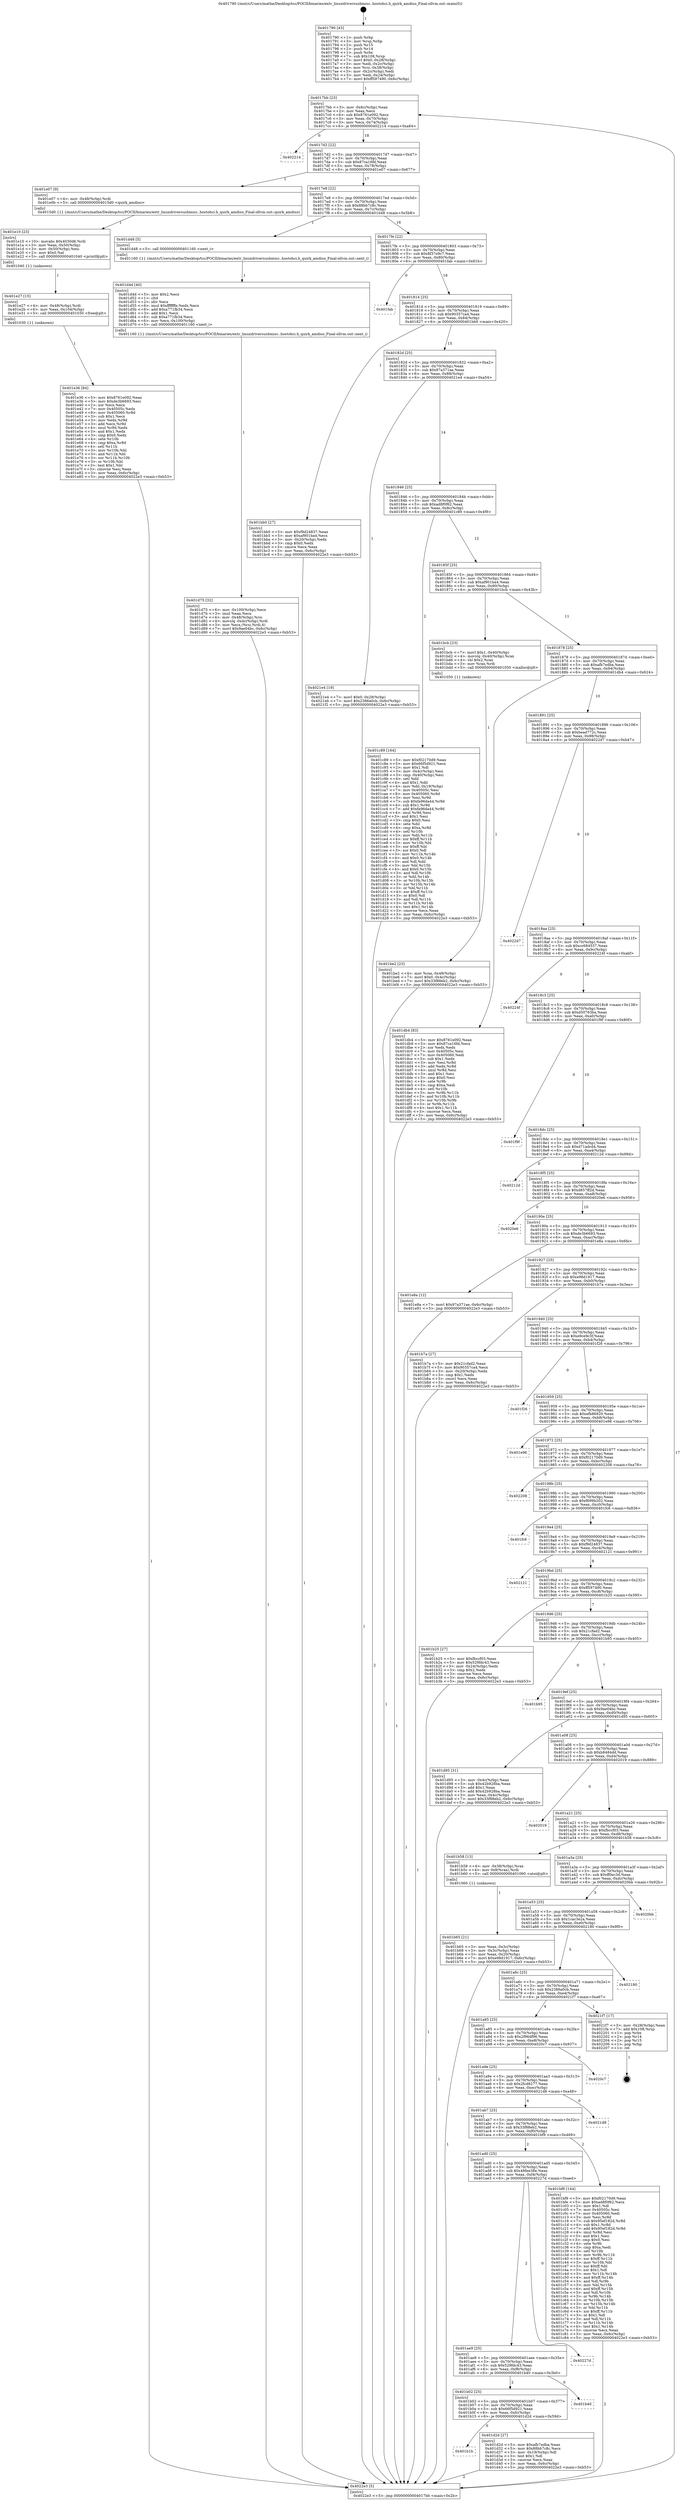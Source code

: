 digraph "0x401790" {
  label = "0x401790 (/mnt/c/Users/mathe/Desktop/tcc/POCII/binaries/extr_linuxdriversusbmisc..hostohci.h_quirk_amdiso_Final-ollvm.out::main(0))"
  labelloc = "t"
  node[shape=record]

  Entry [label="",width=0.3,height=0.3,shape=circle,fillcolor=black,style=filled]
  "0x4017bb" [label="{
     0x4017bb [23]\l
     | [instrs]\l
     &nbsp;&nbsp;0x4017bb \<+3\>: mov -0x6c(%rbp),%eax\l
     &nbsp;&nbsp;0x4017be \<+2\>: mov %eax,%ecx\l
     &nbsp;&nbsp;0x4017c0 \<+6\>: sub $0x8761e092,%ecx\l
     &nbsp;&nbsp;0x4017c6 \<+3\>: mov %eax,-0x70(%rbp)\l
     &nbsp;&nbsp;0x4017c9 \<+3\>: mov %ecx,-0x74(%rbp)\l
     &nbsp;&nbsp;0x4017cc \<+6\>: je 0000000000402214 \<main+0xa84\>\l
  }"]
  "0x402214" [label="{
     0x402214\l
  }", style=dashed]
  "0x4017d2" [label="{
     0x4017d2 [22]\l
     | [instrs]\l
     &nbsp;&nbsp;0x4017d2 \<+5\>: jmp 00000000004017d7 \<main+0x47\>\l
     &nbsp;&nbsp;0x4017d7 \<+3\>: mov -0x70(%rbp),%eax\l
     &nbsp;&nbsp;0x4017da \<+5\>: sub $0x87ca16fd,%eax\l
     &nbsp;&nbsp;0x4017df \<+3\>: mov %eax,-0x78(%rbp)\l
     &nbsp;&nbsp;0x4017e2 \<+6\>: je 0000000000401e07 \<main+0x677\>\l
  }"]
  Exit [label="",width=0.3,height=0.3,shape=circle,fillcolor=black,style=filled,peripheries=2]
  "0x401e07" [label="{
     0x401e07 [9]\l
     | [instrs]\l
     &nbsp;&nbsp;0x401e07 \<+4\>: mov -0x48(%rbp),%rdi\l
     &nbsp;&nbsp;0x401e0b \<+5\>: call 00000000004015d0 \<quirk_amdiso\>\l
     | [calls]\l
     &nbsp;&nbsp;0x4015d0 \{1\} (/mnt/c/Users/mathe/Desktop/tcc/POCII/binaries/extr_linuxdriversusbmisc..hostohci.h_quirk_amdiso_Final-ollvm.out::quirk_amdiso)\l
  }"]
  "0x4017e8" [label="{
     0x4017e8 [22]\l
     | [instrs]\l
     &nbsp;&nbsp;0x4017e8 \<+5\>: jmp 00000000004017ed \<main+0x5d\>\l
     &nbsp;&nbsp;0x4017ed \<+3\>: mov -0x70(%rbp),%eax\l
     &nbsp;&nbsp;0x4017f0 \<+5\>: sub $0x88bb7c8c,%eax\l
     &nbsp;&nbsp;0x4017f5 \<+3\>: mov %eax,-0x7c(%rbp)\l
     &nbsp;&nbsp;0x4017f8 \<+6\>: je 0000000000401d48 \<main+0x5b8\>\l
  }"]
  "0x401e36" [label="{
     0x401e36 [84]\l
     | [instrs]\l
     &nbsp;&nbsp;0x401e36 \<+5\>: mov $0x8761e092,%eax\l
     &nbsp;&nbsp;0x401e3b \<+5\>: mov $0xde3b6693,%esi\l
     &nbsp;&nbsp;0x401e40 \<+2\>: xor %ecx,%ecx\l
     &nbsp;&nbsp;0x401e42 \<+7\>: mov 0x40505c,%edx\l
     &nbsp;&nbsp;0x401e49 \<+8\>: mov 0x405060,%r8d\l
     &nbsp;&nbsp;0x401e51 \<+3\>: sub $0x1,%ecx\l
     &nbsp;&nbsp;0x401e54 \<+3\>: mov %edx,%r9d\l
     &nbsp;&nbsp;0x401e57 \<+3\>: add %ecx,%r9d\l
     &nbsp;&nbsp;0x401e5a \<+4\>: imul %r9d,%edx\l
     &nbsp;&nbsp;0x401e5e \<+3\>: and $0x1,%edx\l
     &nbsp;&nbsp;0x401e61 \<+3\>: cmp $0x0,%edx\l
     &nbsp;&nbsp;0x401e64 \<+4\>: sete %r10b\l
     &nbsp;&nbsp;0x401e68 \<+4\>: cmp $0xa,%r8d\l
     &nbsp;&nbsp;0x401e6c \<+4\>: setl %r11b\l
     &nbsp;&nbsp;0x401e70 \<+3\>: mov %r10b,%bl\l
     &nbsp;&nbsp;0x401e73 \<+3\>: and %r11b,%bl\l
     &nbsp;&nbsp;0x401e76 \<+3\>: xor %r11b,%r10b\l
     &nbsp;&nbsp;0x401e79 \<+3\>: or %r10b,%bl\l
     &nbsp;&nbsp;0x401e7c \<+3\>: test $0x1,%bl\l
     &nbsp;&nbsp;0x401e7f \<+3\>: cmovne %esi,%eax\l
     &nbsp;&nbsp;0x401e82 \<+3\>: mov %eax,-0x6c(%rbp)\l
     &nbsp;&nbsp;0x401e85 \<+5\>: jmp 00000000004022e3 \<main+0xb53\>\l
  }"]
  "0x401d48" [label="{
     0x401d48 [5]\l
     | [instrs]\l
     &nbsp;&nbsp;0x401d48 \<+5\>: call 0000000000401160 \<next_i\>\l
     | [calls]\l
     &nbsp;&nbsp;0x401160 \{1\} (/mnt/c/Users/mathe/Desktop/tcc/POCII/binaries/extr_linuxdriversusbmisc..hostohci.h_quirk_amdiso_Final-ollvm.out::next_i)\l
  }"]
  "0x4017fe" [label="{
     0x4017fe [22]\l
     | [instrs]\l
     &nbsp;&nbsp;0x4017fe \<+5\>: jmp 0000000000401803 \<main+0x73\>\l
     &nbsp;&nbsp;0x401803 \<+3\>: mov -0x70(%rbp),%eax\l
     &nbsp;&nbsp;0x401806 \<+5\>: sub $0x8f37e9c7,%eax\l
     &nbsp;&nbsp;0x40180b \<+3\>: mov %eax,-0x80(%rbp)\l
     &nbsp;&nbsp;0x40180e \<+6\>: je 0000000000401fab \<main+0x81b\>\l
  }"]
  "0x401e27" [label="{
     0x401e27 [15]\l
     | [instrs]\l
     &nbsp;&nbsp;0x401e27 \<+4\>: mov -0x48(%rbp),%rdi\l
     &nbsp;&nbsp;0x401e2b \<+6\>: mov %eax,-0x104(%rbp)\l
     &nbsp;&nbsp;0x401e31 \<+5\>: call 0000000000401030 \<free@plt\>\l
     | [calls]\l
     &nbsp;&nbsp;0x401030 \{1\} (unknown)\l
  }"]
  "0x401fab" [label="{
     0x401fab\l
  }", style=dashed]
  "0x401814" [label="{
     0x401814 [25]\l
     | [instrs]\l
     &nbsp;&nbsp;0x401814 \<+5\>: jmp 0000000000401819 \<main+0x89\>\l
     &nbsp;&nbsp;0x401819 \<+3\>: mov -0x70(%rbp),%eax\l
     &nbsp;&nbsp;0x40181c \<+5\>: sub $0x90357ca4,%eax\l
     &nbsp;&nbsp;0x401821 \<+6\>: mov %eax,-0x84(%rbp)\l
     &nbsp;&nbsp;0x401827 \<+6\>: je 0000000000401bb0 \<main+0x420\>\l
  }"]
  "0x401e10" [label="{
     0x401e10 [23]\l
     | [instrs]\l
     &nbsp;&nbsp;0x401e10 \<+10\>: movabs $0x4030d6,%rdi\l
     &nbsp;&nbsp;0x401e1a \<+3\>: mov %eax,-0x50(%rbp)\l
     &nbsp;&nbsp;0x401e1d \<+3\>: mov -0x50(%rbp),%esi\l
     &nbsp;&nbsp;0x401e20 \<+2\>: mov $0x0,%al\l
     &nbsp;&nbsp;0x401e22 \<+5\>: call 0000000000401040 \<printf@plt\>\l
     | [calls]\l
     &nbsp;&nbsp;0x401040 \{1\} (unknown)\l
  }"]
  "0x401bb0" [label="{
     0x401bb0 [27]\l
     | [instrs]\l
     &nbsp;&nbsp;0x401bb0 \<+5\>: mov $0xf9d24837,%eax\l
     &nbsp;&nbsp;0x401bb5 \<+5\>: mov $0xaf901ba4,%ecx\l
     &nbsp;&nbsp;0x401bba \<+3\>: mov -0x20(%rbp),%edx\l
     &nbsp;&nbsp;0x401bbd \<+3\>: cmp $0x0,%edx\l
     &nbsp;&nbsp;0x401bc0 \<+3\>: cmove %ecx,%eax\l
     &nbsp;&nbsp;0x401bc3 \<+3\>: mov %eax,-0x6c(%rbp)\l
     &nbsp;&nbsp;0x401bc6 \<+5\>: jmp 00000000004022e3 \<main+0xb53\>\l
  }"]
  "0x40182d" [label="{
     0x40182d [25]\l
     | [instrs]\l
     &nbsp;&nbsp;0x40182d \<+5\>: jmp 0000000000401832 \<main+0xa2\>\l
     &nbsp;&nbsp;0x401832 \<+3\>: mov -0x70(%rbp),%eax\l
     &nbsp;&nbsp;0x401835 \<+5\>: sub $0x97a371ae,%eax\l
     &nbsp;&nbsp;0x40183a \<+6\>: mov %eax,-0x88(%rbp)\l
     &nbsp;&nbsp;0x401840 \<+6\>: je 00000000004021e4 \<main+0xa54\>\l
  }"]
  "0x401d75" [label="{
     0x401d75 [32]\l
     | [instrs]\l
     &nbsp;&nbsp;0x401d75 \<+6\>: mov -0x100(%rbp),%ecx\l
     &nbsp;&nbsp;0x401d7b \<+3\>: imul %eax,%ecx\l
     &nbsp;&nbsp;0x401d7e \<+4\>: mov -0x48(%rbp),%rsi\l
     &nbsp;&nbsp;0x401d82 \<+4\>: movslq -0x4c(%rbp),%rdi\l
     &nbsp;&nbsp;0x401d86 \<+3\>: mov %ecx,(%rsi,%rdi,4)\l
     &nbsp;&nbsp;0x401d89 \<+7\>: movl $0x9ae04bc,-0x6c(%rbp)\l
     &nbsp;&nbsp;0x401d90 \<+5\>: jmp 00000000004022e3 \<main+0xb53\>\l
  }"]
  "0x4021e4" [label="{
     0x4021e4 [19]\l
     | [instrs]\l
     &nbsp;&nbsp;0x4021e4 \<+7\>: movl $0x0,-0x28(%rbp)\l
     &nbsp;&nbsp;0x4021eb \<+7\>: movl $0x2386a0cb,-0x6c(%rbp)\l
     &nbsp;&nbsp;0x4021f2 \<+5\>: jmp 00000000004022e3 \<main+0xb53\>\l
  }"]
  "0x401846" [label="{
     0x401846 [25]\l
     | [instrs]\l
     &nbsp;&nbsp;0x401846 \<+5\>: jmp 000000000040184b \<main+0xbb\>\l
     &nbsp;&nbsp;0x40184b \<+3\>: mov -0x70(%rbp),%eax\l
     &nbsp;&nbsp;0x40184e \<+5\>: sub $0xad8f0f62,%eax\l
     &nbsp;&nbsp;0x401853 \<+6\>: mov %eax,-0x8c(%rbp)\l
     &nbsp;&nbsp;0x401859 \<+6\>: je 0000000000401c89 \<main+0x4f9\>\l
  }"]
  "0x401d4d" [label="{
     0x401d4d [40]\l
     | [instrs]\l
     &nbsp;&nbsp;0x401d4d \<+5\>: mov $0x2,%ecx\l
     &nbsp;&nbsp;0x401d52 \<+1\>: cltd\l
     &nbsp;&nbsp;0x401d53 \<+2\>: idiv %ecx\l
     &nbsp;&nbsp;0x401d55 \<+6\>: imul $0xfffffffe,%edx,%ecx\l
     &nbsp;&nbsp;0x401d5b \<+6\>: add $0xa771fb34,%ecx\l
     &nbsp;&nbsp;0x401d61 \<+3\>: add $0x1,%ecx\l
     &nbsp;&nbsp;0x401d64 \<+6\>: sub $0xa771fb34,%ecx\l
     &nbsp;&nbsp;0x401d6a \<+6\>: mov %ecx,-0x100(%rbp)\l
     &nbsp;&nbsp;0x401d70 \<+5\>: call 0000000000401160 \<next_i\>\l
     | [calls]\l
     &nbsp;&nbsp;0x401160 \{1\} (/mnt/c/Users/mathe/Desktop/tcc/POCII/binaries/extr_linuxdriversusbmisc..hostohci.h_quirk_amdiso_Final-ollvm.out::next_i)\l
  }"]
  "0x401c89" [label="{
     0x401c89 [164]\l
     | [instrs]\l
     &nbsp;&nbsp;0x401c89 \<+5\>: mov $0xf02170d9,%eax\l
     &nbsp;&nbsp;0x401c8e \<+5\>: mov $0x66f5d921,%ecx\l
     &nbsp;&nbsp;0x401c93 \<+2\>: mov $0x1,%dl\l
     &nbsp;&nbsp;0x401c95 \<+3\>: mov -0x4c(%rbp),%esi\l
     &nbsp;&nbsp;0x401c98 \<+3\>: cmp -0x40(%rbp),%esi\l
     &nbsp;&nbsp;0x401c9b \<+4\>: setl %dil\l
     &nbsp;&nbsp;0x401c9f \<+4\>: and $0x1,%dil\l
     &nbsp;&nbsp;0x401ca3 \<+4\>: mov %dil,-0x19(%rbp)\l
     &nbsp;&nbsp;0x401ca7 \<+7\>: mov 0x40505c,%esi\l
     &nbsp;&nbsp;0x401cae \<+8\>: mov 0x405060,%r8d\l
     &nbsp;&nbsp;0x401cb6 \<+3\>: mov %esi,%r9d\l
     &nbsp;&nbsp;0x401cb9 \<+7\>: sub $0xfa96da44,%r9d\l
     &nbsp;&nbsp;0x401cc0 \<+4\>: sub $0x1,%r9d\l
     &nbsp;&nbsp;0x401cc4 \<+7\>: add $0xfa96da44,%r9d\l
     &nbsp;&nbsp;0x401ccb \<+4\>: imul %r9d,%esi\l
     &nbsp;&nbsp;0x401ccf \<+3\>: and $0x1,%esi\l
     &nbsp;&nbsp;0x401cd2 \<+3\>: cmp $0x0,%esi\l
     &nbsp;&nbsp;0x401cd5 \<+4\>: sete %dil\l
     &nbsp;&nbsp;0x401cd9 \<+4\>: cmp $0xa,%r8d\l
     &nbsp;&nbsp;0x401cdd \<+4\>: setl %r10b\l
     &nbsp;&nbsp;0x401ce1 \<+3\>: mov %dil,%r11b\l
     &nbsp;&nbsp;0x401ce4 \<+4\>: xor $0xff,%r11b\l
     &nbsp;&nbsp;0x401ce8 \<+3\>: mov %r10b,%bl\l
     &nbsp;&nbsp;0x401ceb \<+3\>: xor $0xff,%bl\l
     &nbsp;&nbsp;0x401cee \<+3\>: xor $0x0,%dl\l
     &nbsp;&nbsp;0x401cf1 \<+3\>: mov %r11b,%r14b\l
     &nbsp;&nbsp;0x401cf4 \<+4\>: and $0x0,%r14b\l
     &nbsp;&nbsp;0x401cf8 \<+3\>: and %dl,%dil\l
     &nbsp;&nbsp;0x401cfb \<+3\>: mov %bl,%r15b\l
     &nbsp;&nbsp;0x401cfe \<+4\>: and $0x0,%r15b\l
     &nbsp;&nbsp;0x401d02 \<+3\>: and %dl,%r10b\l
     &nbsp;&nbsp;0x401d05 \<+3\>: or %dil,%r14b\l
     &nbsp;&nbsp;0x401d08 \<+3\>: or %r10b,%r15b\l
     &nbsp;&nbsp;0x401d0b \<+3\>: xor %r15b,%r14b\l
     &nbsp;&nbsp;0x401d0e \<+3\>: or %bl,%r11b\l
     &nbsp;&nbsp;0x401d11 \<+4\>: xor $0xff,%r11b\l
     &nbsp;&nbsp;0x401d15 \<+3\>: or $0x0,%dl\l
     &nbsp;&nbsp;0x401d18 \<+3\>: and %dl,%r11b\l
     &nbsp;&nbsp;0x401d1b \<+3\>: or %r11b,%r14b\l
     &nbsp;&nbsp;0x401d1e \<+4\>: test $0x1,%r14b\l
     &nbsp;&nbsp;0x401d22 \<+3\>: cmovne %ecx,%eax\l
     &nbsp;&nbsp;0x401d25 \<+3\>: mov %eax,-0x6c(%rbp)\l
     &nbsp;&nbsp;0x401d28 \<+5\>: jmp 00000000004022e3 \<main+0xb53\>\l
  }"]
  "0x40185f" [label="{
     0x40185f [25]\l
     | [instrs]\l
     &nbsp;&nbsp;0x40185f \<+5\>: jmp 0000000000401864 \<main+0xd4\>\l
     &nbsp;&nbsp;0x401864 \<+3\>: mov -0x70(%rbp),%eax\l
     &nbsp;&nbsp;0x401867 \<+5\>: sub $0xaf901ba4,%eax\l
     &nbsp;&nbsp;0x40186c \<+6\>: mov %eax,-0x90(%rbp)\l
     &nbsp;&nbsp;0x401872 \<+6\>: je 0000000000401bcb \<main+0x43b\>\l
  }"]
  "0x401b1b" [label="{
     0x401b1b\l
  }", style=dashed]
  "0x401bcb" [label="{
     0x401bcb [23]\l
     | [instrs]\l
     &nbsp;&nbsp;0x401bcb \<+7\>: movl $0x1,-0x40(%rbp)\l
     &nbsp;&nbsp;0x401bd2 \<+4\>: movslq -0x40(%rbp),%rax\l
     &nbsp;&nbsp;0x401bd6 \<+4\>: shl $0x2,%rax\l
     &nbsp;&nbsp;0x401bda \<+3\>: mov %rax,%rdi\l
     &nbsp;&nbsp;0x401bdd \<+5\>: call 0000000000401050 \<malloc@plt\>\l
     | [calls]\l
     &nbsp;&nbsp;0x401050 \{1\} (unknown)\l
  }"]
  "0x401878" [label="{
     0x401878 [25]\l
     | [instrs]\l
     &nbsp;&nbsp;0x401878 \<+5\>: jmp 000000000040187d \<main+0xed\>\l
     &nbsp;&nbsp;0x40187d \<+3\>: mov -0x70(%rbp),%eax\l
     &nbsp;&nbsp;0x401880 \<+5\>: sub $0xafb7edba,%eax\l
     &nbsp;&nbsp;0x401885 \<+6\>: mov %eax,-0x94(%rbp)\l
     &nbsp;&nbsp;0x40188b \<+6\>: je 0000000000401db4 \<main+0x624\>\l
  }"]
  "0x401d2d" [label="{
     0x401d2d [27]\l
     | [instrs]\l
     &nbsp;&nbsp;0x401d2d \<+5\>: mov $0xafb7edba,%eax\l
     &nbsp;&nbsp;0x401d32 \<+5\>: mov $0x88bb7c8c,%ecx\l
     &nbsp;&nbsp;0x401d37 \<+3\>: mov -0x19(%rbp),%dl\l
     &nbsp;&nbsp;0x401d3a \<+3\>: test $0x1,%dl\l
     &nbsp;&nbsp;0x401d3d \<+3\>: cmovne %ecx,%eax\l
     &nbsp;&nbsp;0x401d40 \<+3\>: mov %eax,-0x6c(%rbp)\l
     &nbsp;&nbsp;0x401d43 \<+5\>: jmp 00000000004022e3 \<main+0xb53\>\l
  }"]
  "0x401db4" [label="{
     0x401db4 [83]\l
     | [instrs]\l
     &nbsp;&nbsp;0x401db4 \<+5\>: mov $0x8761e092,%eax\l
     &nbsp;&nbsp;0x401db9 \<+5\>: mov $0x87ca16fd,%ecx\l
     &nbsp;&nbsp;0x401dbe \<+2\>: xor %edx,%edx\l
     &nbsp;&nbsp;0x401dc0 \<+7\>: mov 0x40505c,%esi\l
     &nbsp;&nbsp;0x401dc7 \<+7\>: mov 0x405060,%edi\l
     &nbsp;&nbsp;0x401dce \<+3\>: sub $0x1,%edx\l
     &nbsp;&nbsp;0x401dd1 \<+3\>: mov %esi,%r8d\l
     &nbsp;&nbsp;0x401dd4 \<+3\>: add %edx,%r8d\l
     &nbsp;&nbsp;0x401dd7 \<+4\>: imul %r8d,%esi\l
     &nbsp;&nbsp;0x401ddb \<+3\>: and $0x1,%esi\l
     &nbsp;&nbsp;0x401dde \<+3\>: cmp $0x0,%esi\l
     &nbsp;&nbsp;0x401de1 \<+4\>: sete %r9b\l
     &nbsp;&nbsp;0x401de5 \<+3\>: cmp $0xa,%edi\l
     &nbsp;&nbsp;0x401de8 \<+4\>: setl %r10b\l
     &nbsp;&nbsp;0x401dec \<+3\>: mov %r9b,%r11b\l
     &nbsp;&nbsp;0x401def \<+3\>: and %r10b,%r11b\l
     &nbsp;&nbsp;0x401df2 \<+3\>: xor %r10b,%r9b\l
     &nbsp;&nbsp;0x401df5 \<+3\>: or %r9b,%r11b\l
     &nbsp;&nbsp;0x401df8 \<+4\>: test $0x1,%r11b\l
     &nbsp;&nbsp;0x401dfc \<+3\>: cmovne %ecx,%eax\l
     &nbsp;&nbsp;0x401dff \<+3\>: mov %eax,-0x6c(%rbp)\l
     &nbsp;&nbsp;0x401e02 \<+5\>: jmp 00000000004022e3 \<main+0xb53\>\l
  }"]
  "0x401891" [label="{
     0x401891 [25]\l
     | [instrs]\l
     &nbsp;&nbsp;0x401891 \<+5\>: jmp 0000000000401896 \<main+0x106\>\l
     &nbsp;&nbsp;0x401896 \<+3\>: mov -0x70(%rbp),%eax\l
     &nbsp;&nbsp;0x401899 \<+5\>: sub $0xbead772c,%eax\l
     &nbsp;&nbsp;0x40189e \<+6\>: mov %eax,-0x98(%rbp)\l
     &nbsp;&nbsp;0x4018a4 \<+6\>: je 00000000004022d7 \<main+0xb47\>\l
  }"]
  "0x401b02" [label="{
     0x401b02 [25]\l
     | [instrs]\l
     &nbsp;&nbsp;0x401b02 \<+5\>: jmp 0000000000401b07 \<main+0x377\>\l
     &nbsp;&nbsp;0x401b07 \<+3\>: mov -0x70(%rbp),%eax\l
     &nbsp;&nbsp;0x401b0a \<+5\>: sub $0x66f5d921,%eax\l
     &nbsp;&nbsp;0x401b0f \<+6\>: mov %eax,-0xfc(%rbp)\l
     &nbsp;&nbsp;0x401b15 \<+6\>: je 0000000000401d2d \<main+0x59d\>\l
  }"]
  "0x4022d7" [label="{
     0x4022d7\l
  }", style=dashed]
  "0x4018aa" [label="{
     0x4018aa [25]\l
     | [instrs]\l
     &nbsp;&nbsp;0x4018aa \<+5\>: jmp 00000000004018af \<main+0x11f\>\l
     &nbsp;&nbsp;0x4018af \<+3\>: mov -0x70(%rbp),%eax\l
     &nbsp;&nbsp;0x4018b2 \<+5\>: sub $0xcc684537,%eax\l
     &nbsp;&nbsp;0x4018b7 \<+6\>: mov %eax,-0x9c(%rbp)\l
     &nbsp;&nbsp;0x4018bd \<+6\>: je 000000000040224f \<main+0xabf\>\l
  }"]
  "0x401b40" [label="{
     0x401b40\l
  }", style=dashed]
  "0x40224f" [label="{
     0x40224f\l
  }", style=dashed]
  "0x4018c3" [label="{
     0x4018c3 [25]\l
     | [instrs]\l
     &nbsp;&nbsp;0x4018c3 \<+5\>: jmp 00000000004018c8 \<main+0x138\>\l
     &nbsp;&nbsp;0x4018c8 \<+3\>: mov -0x70(%rbp),%eax\l
     &nbsp;&nbsp;0x4018cb \<+5\>: sub $0xd50763ba,%eax\l
     &nbsp;&nbsp;0x4018d0 \<+6\>: mov %eax,-0xa0(%rbp)\l
     &nbsp;&nbsp;0x4018d6 \<+6\>: je 0000000000401f9f \<main+0x80f\>\l
  }"]
  "0x401ae9" [label="{
     0x401ae9 [25]\l
     | [instrs]\l
     &nbsp;&nbsp;0x401ae9 \<+5\>: jmp 0000000000401aee \<main+0x35e\>\l
     &nbsp;&nbsp;0x401aee \<+3\>: mov -0x70(%rbp),%eax\l
     &nbsp;&nbsp;0x401af1 \<+5\>: sub $0x529fdc43,%eax\l
     &nbsp;&nbsp;0x401af6 \<+6\>: mov %eax,-0xf8(%rbp)\l
     &nbsp;&nbsp;0x401afc \<+6\>: je 0000000000401b40 \<main+0x3b0\>\l
  }"]
  "0x401f9f" [label="{
     0x401f9f\l
  }", style=dashed]
  "0x4018dc" [label="{
     0x4018dc [25]\l
     | [instrs]\l
     &nbsp;&nbsp;0x4018dc \<+5\>: jmp 00000000004018e1 \<main+0x151\>\l
     &nbsp;&nbsp;0x4018e1 \<+3\>: mov -0x70(%rbp),%eax\l
     &nbsp;&nbsp;0x4018e4 \<+5\>: sub $0xd71adcd4,%eax\l
     &nbsp;&nbsp;0x4018e9 \<+6\>: mov %eax,-0xa4(%rbp)\l
     &nbsp;&nbsp;0x4018ef \<+6\>: je 000000000040212d \<main+0x99d\>\l
  }"]
  "0x40227d" [label="{
     0x40227d\l
  }", style=dashed]
  "0x40212d" [label="{
     0x40212d\l
  }", style=dashed]
  "0x4018f5" [label="{
     0x4018f5 [25]\l
     | [instrs]\l
     &nbsp;&nbsp;0x4018f5 \<+5\>: jmp 00000000004018fa \<main+0x16a\>\l
     &nbsp;&nbsp;0x4018fa \<+3\>: mov -0x70(%rbp),%eax\l
     &nbsp;&nbsp;0x4018fd \<+5\>: sub $0xd857ff2d,%eax\l
     &nbsp;&nbsp;0x401902 \<+6\>: mov %eax,-0xa8(%rbp)\l
     &nbsp;&nbsp;0x401908 \<+6\>: je 00000000004020e6 \<main+0x956\>\l
  }"]
  "0x401ad0" [label="{
     0x401ad0 [25]\l
     | [instrs]\l
     &nbsp;&nbsp;0x401ad0 \<+5\>: jmp 0000000000401ad5 \<main+0x345\>\l
     &nbsp;&nbsp;0x401ad5 \<+3\>: mov -0x70(%rbp),%eax\l
     &nbsp;&nbsp;0x401ad8 \<+5\>: sub $0x48fee38e,%eax\l
     &nbsp;&nbsp;0x401add \<+6\>: mov %eax,-0xf4(%rbp)\l
     &nbsp;&nbsp;0x401ae3 \<+6\>: je 000000000040227d \<main+0xaed\>\l
  }"]
  "0x4020e6" [label="{
     0x4020e6\l
  }", style=dashed]
  "0x40190e" [label="{
     0x40190e [25]\l
     | [instrs]\l
     &nbsp;&nbsp;0x40190e \<+5\>: jmp 0000000000401913 \<main+0x183\>\l
     &nbsp;&nbsp;0x401913 \<+3\>: mov -0x70(%rbp),%eax\l
     &nbsp;&nbsp;0x401916 \<+5\>: sub $0xde3b6693,%eax\l
     &nbsp;&nbsp;0x40191b \<+6\>: mov %eax,-0xac(%rbp)\l
     &nbsp;&nbsp;0x401921 \<+6\>: je 0000000000401e8a \<main+0x6fa\>\l
  }"]
  "0x401bf9" [label="{
     0x401bf9 [144]\l
     | [instrs]\l
     &nbsp;&nbsp;0x401bf9 \<+5\>: mov $0xf02170d9,%eax\l
     &nbsp;&nbsp;0x401bfe \<+5\>: mov $0xad8f0f62,%ecx\l
     &nbsp;&nbsp;0x401c03 \<+2\>: mov $0x1,%dl\l
     &nbsp;&nbsp;0x401c05 \<+7\>: mov 0x40505c,%esi\l
     &nbsp;&nbsp;0x401c0c \<+7\>: mov 0x405060,%edi\l
     &nbsp;&nbsp;0x401c13 \<+3\>: mov %esi,%r8d\l
     &nbsp;&nbsp;0x401c16 \<+7\>: sub $0x95ef182d,%r8d\l
     &nbsp;&nbsp;0x401c1d \<+4\>: sub $0x1,%r8d\l
     &nbsp;&nbsp;0x401c21 \<+7\>: add $0x95ef182d,%r8d\l
     &nbsp;&nbsp;0x401c28 \<+4\>: imul %r8d,%esi\l
     &nbsp;&nbsp;0x401c2c \<+3\>: and $0x1,%esi\l
     &nbsp;&nbsp;0x401c2f \<+3\>: cmp $0x0,%esi\l
     &nbsp;&nbsp;0x401c32 \<+4\>: sete %r9b\l
     &nbsp;&nbsp;0x401c36 \<+3\>: cmp $0xa,%edi\l
     &nbsp;&nbsp;0x401c39 \<+4\>: setl %r10b\l
     &nbsp;&nbsp;0x401c3d \<+3\>: mov %r9b,%r11b\l
     &nbsp;&nbsp;0x401c40 \<+4\>: xor $0xff,%r11b\l
     &nbsp;&nbsp;0x401c44 \<+3\>: mov %r10b,%bl\l
     &nbsp;&nbsp;0x401c47 \<+3\>: xor $0xff,%bl\l
     &nbsp;&nbsp;0x401c4a \<+3\>: xor $0x1,%dl\l
     &nbsp;&nbsp;0x401c4d \<+3\>: mov %r11b,%r14b\l
     &nbsp;&nbsp;0x401c50 \<+4\>: and $0xff,%r14b\l
     &nbsp;&nbsp;0x401c54 \<+3\>: and %dl,%r9b\l
     &nbsp;&nbsp;0x401c57 \<+3\>: mov %bl,%r15b\l
     &nbsp;&nbsp;0x401c5a \<+4\>: and $0xff,%r15b\l
     &nbsp;&nbsp;0x401c5e \<+3\>: and %dl,%r10b\l
     &nbsp;&nbsp;0x401c61 \<+3\>: or %r9b,%r14b\l
     &nbsp;&nbsp;0x401c64 \<+3\>: or %r10b,%r15b\l
     &nbsp;&nbsp;0x401c67 \<+3\>: xor %r15b,%r14b\l
     &nbsp;&nbsp;0x401c6a \<+3\>: or %bl,%r11b\l
     &nbsp;&nbsp;0x401c6d \<+4\>: xor $0xff,%r11b\l
     &nbsp;&nbsp;0x401c71 \<+3\>: or $0x1,%dl\l
     &nbsp;&nbsp;0x401c74 \<+3\>: and %dl,%r11b\l
     &nbsp;&nbsp;0x401c77 \<+3\>: or %r11b,%r14b\l
     &nbsp;&nbsp;0x401c7a \<+4\>: test $0x1,%r14b\l
     &nbsp;&nbsp;0x401c7e \<+3\>: cmovne %ecx,%eax\l
     &nbsp;&nbsp;0x401c81 \<+3\>: mov %eax,-0x6c(%rbp)\l
     &nbsp;&nbsp;0x401c84 \<+5\>: jmp 00000000004022e3 \<main+0xb53\>\l
  }"]
  "0x401e8a" [label="{
     0x401e8a [12]\l
     | [instrs]\l
     &nbsp;&nbsp;0x401e8a \<+7\>: movl $0x97a371ae,-0x6c(%rbp)\l
     &nbsp;&nbsp;0x401e91 \<+5\>: jmp 00000000004022e3 \<main+0xb53\>\l
  }"]
  "0x401927" [label="{
     0x401927 [25]\l
     | [instrs]\l
     &nbsp;&nbsp;0x401927 \<+5\>: jmp 000000000040192c \<main+0x19c\>\l
     &nbsp;&nbsp;0x40192c \<+3\>: mov -0x70(%rbp),%eax\l
     &nbsp;&nbsp;0x40192f \<+5\>: sub $0xe98d1917,%eax\l
     &nbsp;&nbsp;0x401934 \<+6\>: mov %eax,-0xb0(%rbp)\l
     &nbsp;&nbsp;0x40193a \<+6\>: je 0000000000401b7a \<main+0x3ea\>\l
  }"]
  "0x401ab7" [label="{
     0x401ab7 [25]\l
     | [instrs]\l
     &nbsp;&nbsp;0x401ab7 \<+5\>: jmp 0000000000401abc \<main+0x32c\>\l
     &nbsp;&nbsp;0x401abc \<+3\>: mov -0x70(%rbp),%eax\l
     &nbsp;&nbsp;0x401abf \<+5\>: sub $0x33f88eb2,%eax\l
     &nbsp;&nbsp;0x401ac4 \<+6\>: mov %eax,-0xf0(%rbp)\l
     &nbsp;&nbsp;0x401aca \<+6\>: je 0000000000401bf9 \<main+0x469\>\l
  }"]
  "0x401b7a" [label="{
     0x401b7a [27]\l
     | [instrs]\l
     &nbsp;&nbsp;0x401b7a \<+5\>: mov $0x21cfad2,%eax\l
     &nbsp;&nbsp;0x401b7f \<+5\>: mov $0x90357ca4,%ecx\l
     &nbsp;&nbsp;0x401b84 \<+3\>: mov -0x20(%rbp),%edx\l
     &nbsp;&nbsp;0x401b87 \<+3\>: cmp $0x1,%edx\l
     &nbsp;&nbsp;0x401b8a \<+3\>: cmovl %ecx,%eax\l
     &nbsp;&nbsp;0x401b8d \<+3\>: mov %eax,-0x6c(%rbp)\l
     &nbsp;&nbsp;0x401b90 \<+5\>: jmp 00000000004022e3 \<main+0xb53\>\l
  }"]
  "0x401940" [label="{
     0x401940 [25]\l
     | [instrs]\l
     &nbsp;&nbsp;0x401940 \<+5\>: jmp 0000000000401945 \<main+0x1b5\>\l
     &nbsp;&nbsp;0x401945 \<+3\>: mov -0x70(%rbp),%eax\l
     &nbsp;&nbsp;0x401948 \<+5\>: sub $0xe9ce9c3f,%eax\l
     &nbsp;&nbsp;0x40194d \<+6\>: mov %eax,-0xb4(%rbp)\l
     &nbsp;&nbsp;0x401953 \<+6\>: je 0000000000401f26 \<main+0x796\>\l
  }"]
  "0x4021d8" [label="{
     0x4021d8\l
  }", style=dashed]
  "0x401f26" [label="{
     0x401f26\l
  }", style=dashed]
  "0x401959" [label="{
     0x401959 [25]\l
     | [instrs]\l
     &nbsp;&nbsp;0x401959 \<+5\>: jmp 000000000040195e \<main+0x1ce\>\l
     &nbsp;&nbsp;0x40195e \<+3\>: mov -0x70(%rbp),%eax\l
     &nbsp;&nbsp;0x401961 \<+5\>: sub $0xefb86920,%eax\l
     &nbsp;&nbsp;0x401966 \<+6\>: mov %eax,-0xb8(%rbp)\l
     &nbsp;&nbsp;0x40196c \<+6\>: je 0000000000401e96 \<main+0x706\>\l
  }"]
  "0x401a9e" [label="{
     0x401a9e [25]\l
     | [instrs]\l
     &nbsp;&nbsp;0x401a9e \<+5\>: jmp 0000000000401aa3 \<main+0x313\>\l
     &nbsp;&nbsp;0x401aa3 \<+3\>: mov -0x70(%rbp),%eax\l
     &nbsp;&nbsp;0x401aa6 \<+5\>: sub $0x2fcd8277,%eax\l
     &nbsp;&nbsp;0x401aab \<+6\>: mov %eax,-0xec(%rbp)\l
     &nbsp;&nbsp;0x401ab1 \<+6\>: je 00000000004021d8 \<main+0xa48\>\l
  }"]
  "0x401e96" [label="{
     0x401e96\l
  }", style=dashed]
  "0x401972" [label="{
     0x401972 [25]\l
     | [instrs]\l
     &nbsp;&nbsp;0x401972 \<+5\>: jmp 0000000000401977 \<main+0x1e7\>\l
     &nbsp;&nbsp;0x401977 \<+3\>: mov -0x70(%rbp),%eax\l
     &nbsp;&nbsp;0x40197a \<+5\>: sub $0xf02170d9,%eax\l
     &nbsp;&nbsp;0x40197f \<+6\>: mov %eax,-0xbc(%rbp)\l
     &nbsp;&nbsp;0x401985 \<+6\>: je 0000000000402208 \<main+0xa78\>\l
  }"]
  "0x4020c7" [label="{
     0x4020c7\l
  }", style=dashed]
  "0x402208" [label="{
     0x402208\l
  }", style=dashed]
  "0x40198b" [label="{
     0x40198b [25]\l
     | [instrs]\l
     &nbsp;&nbsp;0x40198b \<+5\>: jmp 0000000000401990 \<main+0x200\>\l
     &nbsp;&nbsp;0x401990 \<+3\>: mov -0x70(%rbp),%eax\l
     &nbsp;&nbsp;0x401993 \<+5\>: sub $0xf699b202,%eax\l
     &nbsp;&nbsp;0x401998 \<+6\>: mov %eax,-0xc0(%rbp)\l
     &nbsp;&nbsp;0x40199e \<+6\>: je 0000000000401fc6 \<main+0x836\>\l
  }"]
  "0x401a85" [label="{
     0x401a85 [25]\l
     | [instrs]\l
     &nbsp;&nbsp;0x401a85 \<+5\>: jmp 0000000000401a8a \<main+0x2fa\>\l
     &nbsp;&nbsp;0x401a8a \<+3\>: mov -0x70(%rbp),%eax\l
     &nbsp;&nbsp;0x401a8d \<+5\>: sub $0x2f96df96,%eax\l
     &nbsp;&nbsp;0x401a92 \<+6\>: mov %eax,-0xe8(%rbp)\l
     &nbsp;&nbsp;0x401a98 \<+6\>: je 00000000004020c7 \<main+0x937\>\l
  }"]
  "0x401fc6" [label="{
     0x401fc6\l
  }", style=dashed]
  "0x4019a4" [label="{
     0x4019a4 [25]\l
     | [instrs]\l
     &nbsp;&nbsp;0x4019a4 \<+5\>: jmp 00000000004019a9 \<main+0x219\>\l
     &nbsp;&nbsp;0x4019a9 \<+3\>: mov -0x70(%rbp),%eax\l
     &nbsp;&nbsp;0x4019ac \<+5\>: sub $0xf9d24837,%eax\l
     &nbsp;&nbsp;0x4019b1 \<+6\>: mov %eax,-0xc4(%rbp)\l
     &nbsp;&nbsp;0x4019b7 \<+6\>: je 0000000000402121 \<main+0x991\>\l
  }"]
  "0x4021f7" [label="{
     0x4021f7 [17]\l
     | [instrs]\l
     &nbsp;&nbsp;0x4021f7 \<+3\>: mov -0x28(%rbp),%eax\l
     &nbsp;&nbsp;0x4021fa \<+7\>: add $0x108,%rsp\l
     &nbsp;&nbsp;0x402201 \<+1\>: pop %rbx\l
     &nbsp;&nbsp;0x402202 \<+2\>: pop %r14\l
     &nbsp;&nbsp;0x402204 \<+2\>: pop %r15\l
     &nbsp;&nbsp;0x402206 \<+1\>: pop %rbp\l
     &nbsp;&nbsp;0x402207 \<+1\>: ret\l
  }"]
  "0x402121" [label="{
     0x402121\l
  }", style=dashed]
  "0x4019bd" [label="{
     0x4019bd [25]\l
     | [instrs]\l
     &nbsp;&nbsp;0x4019bd \<+5\>: jmp 00000000004019c2 \<main+0x232\>\l
     &nbsp;&nbsp;0x4019c2 \<+3\>: mov -0x70(%rbp),%eax\l
     &nbsp;&nbsp;0x4019c5 \<+5\>: sub $0xff597490,%eax\l
     &nbsp;&nbsp;0x4019ca \<+6\>: mov %eax,-0xc8(%rbp)\l
     &nbsp;&nbsp;0x4019d0 \<+6\>: je 0000000000401b25 \<main+0x395\>\l
  }"]
  "0x401a6c" [label="{
     0x401a6c [25]\l
     | [instrs]\l
     &nbsp;&nbsp;0x401a6c \<+5\>: jmp 0000000000401a71 \<main+0x2e1\>\l
     &nbsp;&nbsp;0x401a71 \<+3\>: mov -0x70(%rbp),%eax\l
     &nbsp;&nbsp;0x401a74 \<+5\>: sub $0x2386a0cb,%eax\l
     &nbsp;&nbsp;0x401a79 \<+6\>: mov %eax,-0xe4(%rbp)\l
     &nbsp;&nbsp;0x401a7f \<+6\>: je 00000000004021f7 \<main+0xa67\>\l
  }"]
  "0x401b25" [label="{
     0x401b25 [27]\l
     | [instrs]\l
     &nbsp;&nbsp;0x401b25 \<+5\>: mov $0xfbccf03,%eax\l
     &nbsp;&nbsp;0x401b2a \<+5\>: mov $0x529fdc43,%ecx\l
     &nbsp;&nbsp;0x401b2f \<+3\>: mov -0x24(%rbp),%edx\l
     &nbsp;&nbsp;0x401b32 \<+3\>: cmp $0x2,%edx\l
     &nbsp;&nbsp;0x401b35 \<+3\>: cmovne %ecx,%eax\l
     &nbsp;&nbsp;0x401b38 \<+3\>: mov %eax,-0x6c(%rbp)\l
     &nbsp;&nbsp;0x401b3b \<+5\>: jmp 00000000004022e3 \<main+0xb53\>\l
  }"]
  "0x4019d6" [label="{
     0x4019d6 [25]\l
     | [instrs]\l
     &nbsp;&nbsp;0x4019d6 \<+5\>: jmp 00000000004019db \<main+0x24b\>\l
     &nbsp;&nbsp;0x4019db \<+3\>: mov -0x70(%rbp),%eax\l
     &nbsp;&nbsp;0x4019de \<+5\>: sub $0x21cfad2,%eax\l
     &nbsp;&nbsp;0x4019e3 \<+6\>: mov %eax,-0xcc(%rbp)\l
     &nbsp;&nbsp;0x4019e9 \<+6\>: je 0000000000401b95 \<main+0x405\>\l
  }"]
  "0x4022e3" [label="{
     0x4022e3 [5]\l
     | [instrs]\l
     &nbsp;&nbsp;0x4022e3 \<+5\>: jmp 00000000004017bb \<main+0x2b\>\l
  }"]
  "0x401790" [label="{
     0x401790 [43]\l
     | [instrs]\l
     &nbsp;&nbsp;0x401790 \<+1\>: push %rbp\l
     &nbsp;&nbsp;0x401791 \<+3\>: mov %rsp,%rbp\l
     &nbsp;&nbsp;0x401794 \<+2\>: push %r15\l
     &nbsp;&nbsp;0x401796 \<+2\>: push %r14\l
     &nbsp;&nbsp;0x401798 \<+1\>: push %rbx\l
     &nbsp;&nbsp;0x401799 \<+7\>: sub $0x108,%rsp\l
     &nbsp;&nbsp;0x4017a0 \<+7\>: movl $0x0,-0x28(%rbp)\l
     &nbsp;&nbsp;0x4017a7 \<+3\>: mov %edi,-0x2c(%rbp)\l
     &nbsp;&nbsp;0x4017aa \<+4\>: mov %rsi,-0x38(%rbp)\l
     &nbsp;&nbsp;0x4017ae \<+3\>: mov -0x2c(%rbp),%edi\l
     &nbsp;&nbsp;0x4017b1 \<+3\>: mov %edi,-0x24(%rbp)\l
     &nbsp;&nbsp;0x4017b4 \<+7\>: movl $0xff597490,-0x6c(%rbp)\l
  }"]
  "0x402180" [label="{
     0x402180\l
  }", style=dashed]
  "0x401b95" [label="{
     0x401b95\l
  }", style=dashed]
  "0x4019ef" [label="{
     0x4019ef [25]\l
     | [instrs]\l
     &nbsp;&nbsp;0x4019ef \<+5\>: jmp 00000000004019f4 \<main+0x264\>\l
     &nbsp;&nbsp;0x4019f4 \<+3\>: mov -0x70(%rbp),%eax\l
     &nbsp;&nbsp;0x4019f7 \<+5\>: sub $0x9ae04bc,%eax\l
     &nbsp;&nbsp;0x4019fc \<+6\>: mov %eax,-0xd0(%rbp)\l
     &nbsp;&nbsp;0x401a02 \<+6\>: je 0000000000401d95 \<main+0x605\>\l
  }"]
  "0x401a53" [label="{
     0x401a53 [25]\l
     | [instrs]\l
     &nbsp;&nbsp;0x401a53 \<+5\>: jmp 0000000000401a58 \<main+0x2c8\>\l
     &nbsp;&nbsp;0x401a58 \<+3\>: mov -0x70(%rbp),%eax\l
     &nbsp;&nbsp;0x401a5b \<+5\>: sub $0x1cac3e2a,%eax\l
     &nbsp;&nbsp;0x401a60 \<+6\>: mov %eax,-0xe0(%rbp)\l
     &nbsp;&nbsp;0x401a66 \<+6\>: je 0000000000402180 \<main+0x9f0\>\l
  }"]
  "0x401d95" [label="{
     0x401d95 [31]\l
     | [instrs]\l
     &nbsp;&nbsp;0x401d95 \<+3\>: mov -0x4c(%rbp),%eax\l
     &nbsp;&nbsp;0x401d98 \<+5\>: sub $0x42b928ba,%eax\l
     &nbsp;&nbsp;0x401d9d \<+3\>: add $0x1,%eax\l
     &nbsp;&nbsp;0x401da0 \<+5\>: add $0x42b928ba,%eax\l
     &nbsp;&nbsp;0x401da5 \<+3\>: mov %eax,-0x4c(%rbp)\l
     &nbsp;&nbsp;0x401da8 \<+7\>: movl $0x33f88eb2,-0x6c(%rbp)\l
     &nbsp;&nbsp;0x401daf \<+5\>: jmp 00000000004022e3 \<main+0xb53\>\l
  }"]
  "0x401a08" [label="{
     0x401a08 [25]\l
     | [instrs]\l
     &nbsp;&nbsp;0x401a08 \<+5\>: jmp 0000000000401a0d \<main+0x27d\>\l
     &nbsp;&nbsp;0x401a0d \<+3\>: mov -0x70(%rbp),%eax\l
     &nbsp;&nbsp;0x401a10 \<+5\>: sub $0xb8484dd,%eax\l
     &nbsp;&nbsp;0x401a15 \<+6\>: mov %eax,-0xd4(%rbp)\l
     &nbsp;&nbsp;0x401a1b \<+6\>: je 0000000000402019 \<main+0x889\>\l
  }"]
  "0x4020bb" [label="{
     0x4020bb\l
  }", style=dashed]
  "0x402019" [label="{
     0x402019\l
  }", style=dashed]
  "0x401a21" [label="{
     0x401a21 [25]\l
     | [instrs]\l
     &nbsp;&nbsp;0x401a21 \<+5\>: jmp 0000000000401a26 \<main+0x296\>\l
     &nbsp;&nbsp;0x401a26 \<+3\>: mov -0x70(%rbp),%eax\l
     &nbsp;&nbsp;0x401a29 \<+5\>: sub $0xfbccf03,%eax\l
     &nbsp;&nbsp;0x401a2e \<+6\>: mov %eax,-0xd8(%rbp)\l
     &nbsp;&nbsp;0x401a34 \<+6\>: je 0000000000401b58 \<main+0x3c8\>\l
  }"]
  "0x401be2" [label="{
     0x401be2 [23]\l
     | [instrs]\l
     &nbsp;&nbsp;0x401be2 \<+4\>: mov %rax,-0x48(%rbp)\l
     &nbsp;&nbsp;0x401be6 \<+7\>: movl $0x0,-0x4c(%rbp)\l
     &nbsp;&nbsp;0x401bed \<+7\>: movl $0x33f88eb2,-0x6c(%rbp)\l
     &nbsp;&nbsp;0x401bf4 \<+5\>: jmp 00000000004022e3 \<main+0xb53\>\l
  }"]
  "0x401b58" [label="{
     0x401b58 [13]\l
     | [instrs]\l
     &nbsp;&nbsp;0x401b58 \<+4\>: mov -0x38(%rbp),%rax\l
     &nbsp;&nbsp;0x401b5c \<+4\>: mov 0x8(%rax),%rdi\l
     &nbsp;&nbsp;0x401b60 \<+5\>: call 0000000000401060 \<atoi@plt\>\l
     | [calls]\l
     &nbsp;&nbsp;0x401060 \{1\} (unknown)\l
  }"]
  "0x401a3a" [label="{
     0x401a3a [25]\l
     | [instrs]\l
     &nbsp;&nbsp;0x401a3a \<+5\>: jmp 0000000000401a3f \<main+0x2af\>\l
     &nbsp;&nbsp;0x401a3f \<+3\>: mov -0x70(%rbp),%eax\l
     &nbsp;&nbsp;0x401a42 \<+5\>: sub $0xff0ec3d,%eax\l
     &nbsp;&nbsp;0x401a47 \<+6\>: mov %eax,-0xdc(%rbp)\l
     &nbsp;&nbsp;0x401a4d \<+6\>: je 00000000004020bb \<main+0x92b\>\l
  }"]
  "0x401b65" [label="{
     0x401b65 [21]\l
     | [instrs]\l
     &nbsp;&nbsp;0x401b65 \<+3\>: mov %eax,-0x3c(%rbp)\l
     &nbsp;&nbsp;0x401b68 \<+3\>: mov -0x3c(%rbp),%eax\l
     &nbsp;&nbsp;0x401b6b \<+3\>: mov %eax,-0x20(%rbp)\l
     &nbsp;&nbsp;0x401b6e \<+7\>: movl $0xe98d1917,-0x6c(%rbp)\l
     &nbsp;&nbsp;0x401b75 \<+5\>: jmp 00000000004022e3 \<main+0xb53\>\l
  }"]
  Entry -> "0x401790" [label=" 1"]
  "0x4017bb" -> "0x402214" [label=" 0"]
  "0x4017bb" -> "0x4017d2" [label=" 18"]
  "0x4021f7" -> Exit [label=" 1"]
  "0x4017d2" -> "0x401e07" [label=" 1"]
  "0x4017d2" -> "0x4017e8" [label=" 17"]
  "0x4021e4" -> "0x4022e3" [label=" 1"]
  "0x4017e8" -> "0x401d48" [label=" 1"]
  "0x4017e8" -> "0x4017fe" [label=" 16"]
  "0x401e8a" -> "0x4022e3" [label=" 1"]
  "0x4017fe" -> "0x401fab" [label=" 0"]
  "0x4017fe" -> "0x401814" [label=" 16"]
  "0x401e36" -> "0x4022e3" [label=" 1"]
  "0x401814" -> "0x401bb0" [label=" 1"]
  "0x401814" -> "0x40182d" [label=" 15"]
  "0x401e27" -> "0x401e36" [label=" 1"]
  "0x40182d" -> "0x4021e4" [label=" 1"]
  "0x40182d" -> "0x401846" [label=" 14"]
  "0x401e10" -> "0x401e27" [label=" 1"]
  "0x401846" -> "0x401c89" [label=" 2"]
  "0x401846" -> "0x40185f" [label=" 12"]
  "0x401e07" -> "0x401e10" [label=" 1"]
  "0x40185f" -> "0x401bcb" [label=" 1"]
  "0x40185f" -> "0x401878" [label=" 11"]
  "0x401db4" -> "0x4022e3" [label=" 1"]
  "0x401878" -> "0x401db4" [label=" 1"]
  "0x401878" -> "0x401891" [label=" 10"]
  "0x401d95" -> "0x4022e3" [label=" 1"]
  "0x401891" -> "0x4022d7" [label=" 0"]
  "0x401891" -> "0x4018aa" [label=" 10"]
  "0x401d4d" -> "0x401d75" [label=" 1"]
  "0x4018aa" -> "0x40224f" [label=" 0"]
  "0x4018aa" -> "0x4018c3" [label=" 10"]
  "0x401d48" -> "0x401d4d" [label=" 1"]
  "0x4018c3" -> "0x401f9f" [label=" 0"]
  "0x4018c3" -> "0x4018dc" [label=" 10"]
  "0x401b02" -> "0x401b1b" [label=" 0"]
  "0x4018dc" -> "0x40212d" [label=" 0"]
  "0x4018dc" -> "0x4018f5" [label=" 10"]
  "0x401b02" -> "0x401d2d" [label=" 2"]
  "0x4018f5" -> "0x4020e6" [label=" 0"]
  "0x4018f5" -> "0x40190e" [label=" 10"]
  "0x401ae9" -> "0x401b02" [label=" 2"]
  "0x40190e" -> "0x401e8a" [label=" 1"]
  "0x40190e" -> "0x401927" [label=" 9"]
  "0x401ae9" -> "0x401b40" [label=" 0"]
  "0x401927" -> "0x401b7a" [label=" 1"]
  "0x401927" -> "0x401940" [label=" 8"]
  "0x401ad0" -> "0x401ae9" [label=" 2"]
  "0x401940" -> "0x401f26" [label=" 0"]
  "0x401940" -> "0x401959" [label=" 8"]
  "0x401ad0" -> "0x40227d" [label=" 0"]
  "0x401959" -> "0x401e96" [label=" 0"]
  "0x401959" -> "0x401972" [label=" 8"]
  "0x401c89" -> "0x4022e3" [label=" 2"]
  "0x401972" -> "0x402208" [label=" 0"]
  "0x401972" -> "0x40198b" [label=" 8"]
  "0x401bf9" -> "0x4022e3" [label=" 2"]
  "0x40198b" -> "0x401fc6" [label=" 0"]
  "0x40198b" -> "0x4019a4" [label=" 8"]
  "0x401ab7" -> "0x401bf9" [label=" 2"]
  "0x4019a4" -> "0x402121" [label=" 0"]
  "0x4019a4" -> "0x4019bd" [label=" 8"]
  "0x401d2d" -> "0x4022e3" [label=" 2"]
  "0x4019bd" -> "0x401b25" [label=" 1"]
  "0x4019bd" -> "0x4019d6" [label=" 7"]
  "0x401b25" -> "0x4022e3" [label=" 1"]
  "0x401790" -> "0x4017bb" [label=" 1"]
  "0x4022e3" -> "0x4017bb" [label=" 17"]
  "0x401a9e" -> "0x4021d8" [label=" 0"]
  "0x4019d6" -> "0x401b95" [label=" 0"]
  "0x4019d6" -> "0x4019ef" [label=" 7"]
  "0x401d75" -> "0x4022e3" [label=" 1"]
  "0x4019ef" -> "0x401d95" [label=" 1"]
  "0x4019ef" -> "0x401a08" [label=" 6"]
  "0x401a85" -> "0x4020c7" [label=" 0"]
  "0x401a08" -> "0x402019" [label=" 0"]
  "0x401a08" -> "0x401a21" [label=" 6"]
  "0x401ab7" -> "0x401ad0" [label=" 2"]
  "0x401a21" -> "0x401b58" [label=" 1"]
  "0x401a21" -> "0x401a3a" [label=" 5"]
  "0x401b58" -> "0x401b65" [label=" 1"]
  "0x401b65" -> "0x4022e3" [label=" 1"]
  "0x401b7a" -> "0x4022e3" [label=" 1"]
  "0x401bb0" -> "0x4022e3" [label=" 1"]
  "0x401bcb" -> "0x401be2" [label=" 1"]
  "0x401be2" -> "0x4022e3" [label=" 1"]
  "0x401a6c" -> "0x401a85" [label=" 4"]
  "0x401a3a" -> "0x4020bb" [label=" 0"]
  "0x401a3a" -> "0x401a53" [label=" 5"]
  "0x401a85" -> "0x401a9e" [label=" 4"]
  "0x401a53" -> "0x402180" [label=" 0"]
  "0x401a53" -> "0x401a6c" [label=" 5"]
  "0x401a9e" -> "0x401ab7" [label=" 4"]
  "0x401a6c" -> "0x4021f7" [label=" 1"]
}

